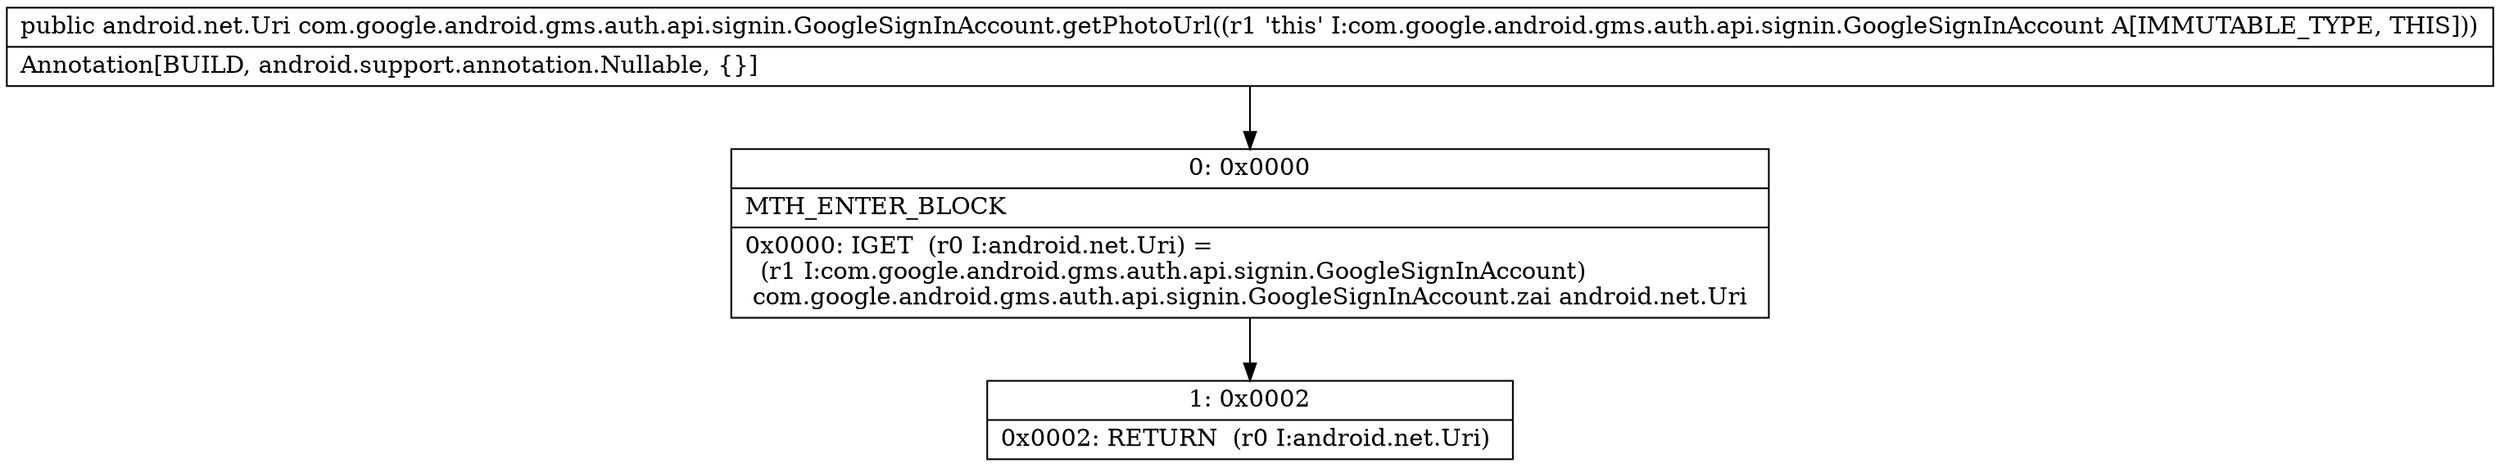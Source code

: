 digraph "CFG forcom.google.android.gms.auth.api.signin.GoogleSignInAccount.getPhotoUrl()Landroid\/net\/Uri;" {
Node_0 [shape=record,label="{0\:\ 0x0000|MTH_ENTER_BLOCK\l|0x0000: IGET  (r0 I:android.net.Uri) = \l  (r1 I:com.google.android.gms.auth.api.signin.GoogleSignInAccount)\l com.google.android.gms.auth.api.signin.GoogleSignInAccount.zai android.net.Uri \l}"];
Node_1 [shape=record,label="{1\:\ 0x0002|0x0002: RETURN  (r0 I:android.net.Uri) \l}"];
MethodNode[shape=record,label="{public android.net.Uri com.google.android.gms.auth.api.signin.GoogleSignInAccount.getPhotoUrl((r1 'this' I:com.google.android.gms.auth.api.signin.GoogleSignInAccount A[IMMUTABLE_TYPE, THIS]))  | Annotation[BUILD, android.support.annotation.Nullable, \{\}]\l}"];
MethodNode -> Node_0;
Node_0 -> Node_1;
}

